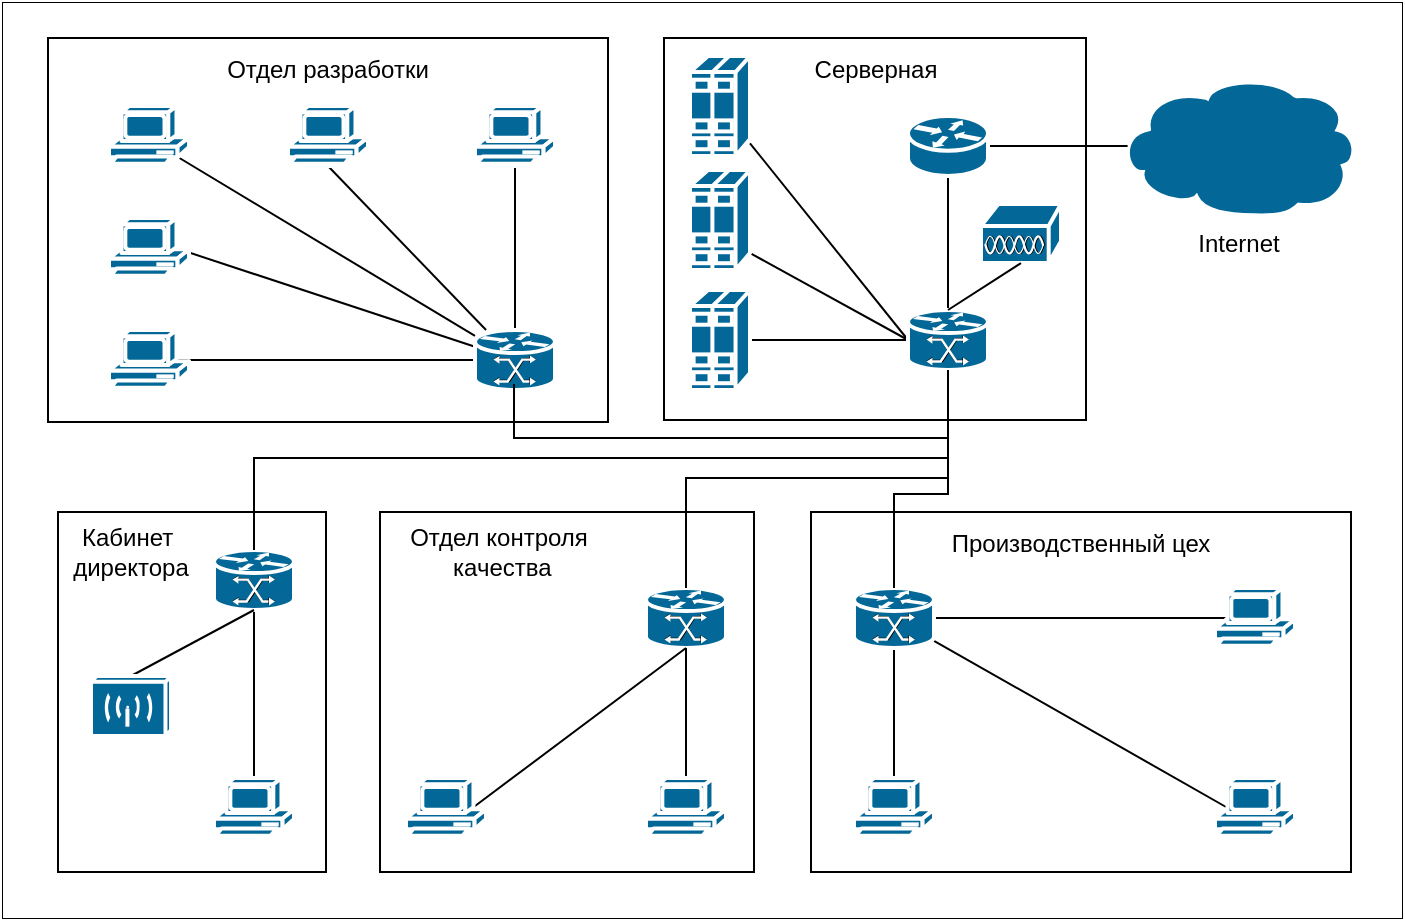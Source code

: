 <mxfile version="24.1.0" type="device">
  <diagram id="HF7SqTQ8aBaUUFUxi_xd" name="Page-1">
    <mxGraphModel dx="1042" dy="577" grid="0" gridSize="10" guides="1" tooltips="1" connect="1" arrows="1" fold="1" page="1" pageScale="1" pageWidth="827" pageHeight="1169" math="0" shadow="0">
      <root>
        <mxCell id="0" />
        <mxCell id="1" parent="0" />
        <mxCell id="i2P3ycoxlY-Xzl-sgAof-50" value="" style="rounded=0;whiteSpace=wrap;html=1;fillColor=none;strokeWidth=0.5;" parent="1" vertex="1">
          <mxGeometry x="400" y="40" width="700" height="458" as="geometry" />
        </mxCell>
        <mxCell id="gxEx5o5sEyBMET8zb0sG-4" value="" style="rounded=0;whiteSpace=wrap;html=1;fillColor=none;" parent="1" vertex="1">
          <mxGeometry x="428" y="295" width="134" height="180" as="geometry" />
        </mxCell>
        <mxCell id="gxEx5o5sEyBMET8zb0sG-5" value="" style="rounded=0;whiteSpace=wrap;html=1;fillColor=none;" parent="1" vertex="1">
          <mxGeometry x="423" y="58" width="280" height="192" as="geometry" />
        </mxCell>
        <mxCell id="gxEx5o5sEyBMET8zb0sG-6" value="" style="rounded=0;whiteSpace=wrap;html=1;fillColor=none;" parent="1" vertex="1">
          <mxGeometry x="589" y="295" width="187" height="180" as="geometry" />
        </mxCell>
        <mxCell id="gxEx5o5sEyBMET8zb0sG-8" value="" style="rounded=0;whiteSpace=wrap;html=1;fillColor=none;" parent="1" vertex="1">
          <mxGeometry x="804.5" y="295" width="270" height="180" as="geometry" />
        </mxCell>
        <mxCell id="Xlnorzk0uKCeysCiHdv6-1" value="Internet" style="shape=mxgraph.cisco.storage.cloud;sketch=0;html=1;pointerEvents=1;dashed=0;fillColor=#036897;strokeColor=#ffffff;strokeWidth=2;verticalLabelPosition=bottom;verticalAlign=top;align=center;outlineConnect=0;" parent="1" vertex="1">
          <mxGeometry x="958" y="77" width="120" height="70" as="geometry" />
        </mxCell>
        <mxCell id="i2P3ycoxlY-Xzl-sgAof-6" style="rounded=0;orthogonalLoop=1;jettySize=auto;html=1;entryX=0.04;entryY=0.5;entryDx=0;entryDy=0;entryPerimeter=0;endArrow=none;endFill=0;exitX=1;exitY=0.5;exitDx=0;exitDy=0;exitPerimeter=0;" parent="1" target="Xlnorzk0uKCeysCiHdv6-1" edge="1" source="HnOdq7Inpe0vzzXAogG3-2">
          <mxGeometry relative="1" as="geometry">
            <mxPoint x="194" y="473" as="sourcePoint" />
          </mxGeometry>
        </mxCell>
        <mxCell id="i2P3ycoxlY-Xzl-sgAof-41" style="edgeStyle=none;rounded=0;orthogonalLoop=1;jettySize=auto;html=1;entryX=0.5;entryY=0;entryDx=0;entryDy=0;entryPerimeter=0;endArrow=none;endFill=0;startSize=16;exitX=0.5;exitY=1;exitDx=0;exitDy=0;exitPerimeter=0;" parent="1" source="Xlnorzk0uKCeysCiHdv6-8" target="Xlnorzk0uKCeysCiHdv6-16" edge="1">
          <mxGeometry relative="1" as="geometry" />
        </mxCell>
        <mxCell id="Xlnorzk0uKCeysCiHdv6-8" value="" style="shape=mxgraph.cisco.switches.mgx_8000_multiservice_switch;sketch=0;html=1;pointerEvents=1;dashed=0;fillColor=#036897;strokeColor=#ffffff;strokeWidth=2;verticalLabelPosition=bottom;verticalAlign=top;align=center;outlineConnect=0;" parent="1" vertex="1">
          <mxGeometry x="506" y="314" width="40" height="30" as="geometry" />
        </mxCell>
        <mxCell id="i2P3ycoxlY-Xzl-sgAof-23" style="edgeStyle=none;rounded=0;orthogonalLoop=1;jettySize=auto;html=1;entryX=0.83;entryY=0.5;entryDx=0;entryDy=0;entryPerimeter=0;endArrow=none;endFill=0;startSize=16;" parent="1" source="Xlnorzk0uKCeysCiHdv6-9" target="Xlnorzk0uKCeysCiHdv6-19" edge="1">
          <mxGeometry relative="1" as="geometry" />
        </mxCell>
        <mxCell id="i2P3ycoxlY-Xzl-sgAof-24" style="edgeStyle=none;rounded=0;orthogonalLoop=1;jettySize=auto;html=1;entryX=0.83;entryY=0.5;entryDx=0;entryDy=0;entryPerimeter=0;endArrow=none;endFill=0;startSize=16;" parent="1" source="Xlnorzk0uKCeysCiHdv6-9" target="Xlnorzk0uKCeysCiHdv6-18" edge="1">
          <mxGeometry relative="1" as="geometry" />
        </mxCell>
        <mxCell id="i2P3ycoxlY-Xzl-sgAof-25" style="edgeStyle=none;rounded=0;orthogonalLoop=1;jettySize=auto;html=1;entryX=0.86;entryY=0.85;entryDx=0;entryDy=0;entryPerimeter=0;endArrow=none;endFill=0;startSize=16;" parent="1" source="Xlnorzk0uKCeysCiHdv6-9" target="Xlnorzk0uKCeysCiHdv6-20" edge="1">
          <mxGeometry relative="1" as="geometry" />
        </mxCell>
        <mxCell id="i2P3ycoxlY-Xzl-sgAof-26" style="edgeStyle=none;rounded=0;orthogonalLoop=1;jettySize=auto;html=1;entryX=0.5;entryY=1;entryDx=0;entryDy=0;entryPerimeter=0;endArrow=none;endFill=0;startSize=16;" parent="1" source="Xlnorzk0uKCeysCiHdv6-9" target="Xlnorzk0uKCeysCiHdv6-21" edge="1">
          <mxGeometry relative="1" as="geometry" />
        </mxCell>
        <mxCell id="i2P3ycoxlY-Xzl-sgAof-27" style="edgeStyle=none;rounded=0;orthogonalLoop=1;jettySize=auto;html=1;entryX=0.5;entryY=1;entryDx=0;entryDy=0;entryPerimeter=0;endArrow=none;endFill=0;startSize=16;" parent="1" source="Xlnorzk0uKCeysCiHdv6-9" target="Xlnorzk0uKCeysCiHdv6-14" edge="1">
          <mxGeometry relative="1" as="geometry" />
        </mxCell>
        <mxCell id="Xlnorzk0uKCeysCiHdv6-9" value="" style="shape=mxgraph.cisco.switches.mgx_8000_multiservice_switch;sketch=0;html=1;pointerEvents=1;dashed=0;fillColor=#036897;strokeColor=#ffffff;strokeWidth=2;verticalLabelPosition=bottom;verticalAlign=top;align=center;outlineConnect=0;" parent="1" vertex="1">
          <mxGeometry x="636.5" y="204" width="40" height="30" as="geometry" />
        </mxCell>
        <mxCell id="i2P3ycoxlY-Xzl-sgAof-30" style="edgeStyle=none;rounded=0;orthogonalLoop=1;jettySize=auto;html=1;entryX=0.16;entryY=0.5;entryDx=0;entryDy=0;entryPerimeter=0;endArrow=none;endFill=0;startSize=16;" parent="1" source="Xlnorzk0uKCeysCiHdv6-10" target="Xlnorzk0uKCeysCiHdv6-22" edge="1">
          <mxGeometry relative="1" as="geometry" />
        </mxCell>
        <mxCell id="i2P3ycoxlY-Xzl-sgAof-31" style="edgeStyle=none;rounded=0;orthogonalLoop=1;jettySize=auto;html=1;entryX=0.16;entryY=0.5;entryDx=0;entryDy=0;entryPerimeter=0;endArrow=none;endFill=0;startSize=16;" parent="1" source="Xlnorzk0uKCeysCiHdv6-10" target="Xlnorzk0uKCeysCiHdv6-23" edge="1">
          <mxGeometry relative="1" as="geometry" />
        </mxCell>
        <mxCell id="i2P3ycoxlY-Xzl-sgAof-33" style="edgeStyle=none;rounded=0;orthogonalLoop=1;jettySize=auto;html=1;entryX=0.5;entryY=0;entryDx=0;entryDy=0;entryPerimeter=0;endArrow=none;endFill=0;startSize=16;" parent="1" source="Xlnorzk0uKCeysCiHdv6-10" target="Xlnorzk0uKCeysCiHdv6-24" edge="1">
          <mxGeometry relative="1" as="geometry" />
        </mxCell>
        <mxCell id="Xlnorzk0uKCeysCiHdv6-10" value="" style="shape=mxgraph.cisco.switches.mgx_8000_multiservice_switch;sketch=0;html=1;pointerEvents=1;dashed=0;fillColor=#036897;strokeColor=#ffffff;strokeWidth=2;verticalLabelPosition=bottom;verticalAlign=top;align=center;outlineConnect=0;" parent="1" vertex="1">
          <mxGeometry x="826" y="333" width="40" height="30" as="geometry" />
        </mxCell>
        <mxCell id="i2P3ycoxlY-Xzl-sgAof-44" style="edgeStyle=orthogonalEdgeStyle;rounded=0;orthogonalLoop=1;jettySize=auto;html=1;entryX=0.5;entryY=1;entryDx=0;entryDy=0;endArrow=none;endFill=0;startSize=16;exitX=0.5;exitY=0;exitDx=0;exitDy=0;exitPerimeter=0;entryPerimeter=0;" parent="1" source="Xlnorzk0uKCeysCiHdv6-8" edge="1">
          <mxGeometry relative="1" as="geometry">
            <mxPoint x="533" y="314" as="sourcePoint" />
            <mxPoint x="878.0" y="224" as="targetPoint" />
            <Array as="points">
              <mxPoint x="526" y="268" />
              <mxPoint x="873" y="268" />
              <mxPoint x="873" y="224" />
            </Array>
          </mxGeometry>
        </mxCell>
        <mxCell id="Xlnorzk0uKCeysCiHdv6-11" value="" style="shape=mxgraph.cisco.switches.mgx_8000_multiservice_switch;sketch=0;html=1;pointerEvents=1;dashed=0;fillColor=#036897;strokeColor=#ffffff;strokeWidth=2;verticalLabelPosition=bottom;verticalAlign=top;align=center;outlineConnect=0;" parent="1" vertex="1">
          <mxGeometry x="722" y="333" width="40" height="30" as="geometry" />
        </mxCell>
        <mxCell id="i2P3ycoxlY-Xzl-sgAof-47" style="edgeStyle=none;rounded=0;orthogonalLoop=1;jettySize=auto;html=1;entryX=0.83;entryY=0.5;entryDx=0;entryDy=0;entryPerimeter=0;endArrow=none;endFill=0;startSize=16;exitX=0.5;exitY=1;exitDx=0;exitDy=0;exitPerimeter=0;" parent="1" source="Xlnorzk0uKCeysCiHdv6-11" target="Xlnorzk0uKCeysCiHdv6-15" edge="1">
          <mxGeometry relative="1" as="geometry" />
        </mxCell>
        <mxCell id="Xlnorzk0uKCeysCiHdv6-14" value="" style="shape=mxgraph.cisco.computers_and_peripherals.pc;sketch=0;html=1;pointerEvents=1;dashed=0;fillColor=#036897;strokeColor=#ffffff;strokeWidth=2;verticalLabelPosition=bottom;verticalAlign=top;align=center;outlineConnect=0;" parent="1" vertex="1">
          <mxGeometry x="636.5" y="92" width="40" height="30" as="geometry" />
        </mxCell>
        <mxCell id="Xlnorzk0uKCeysCiHdv6-15" value="" style="shape=mxgraph.cisco.computers_and_peripherals.pc;sketch=0;html=1;pointerEvents=1;dashed=0;fillColor=#036897;strokeColor=#ffffff;strokeWidth=2;verticalLabelPosition=bottom;verticalAlign=top;align=center;outlineConnect=0;" parent="1" vertex="1">
          <mxGeometry x="602" y="428" width="40" height="30" as="geometry" />
        </mxCell>
        <mxCell id="Xlnorzk0uKCeysCiHdv6-16" value="" style="shape=mxgraph.cisco.computers_and_peripherals.pc;sketch=0;html=1;pointerEvents=1;dashed=0;fillColor=#036897;strokeColor=#ffffff;strokeWidth=2;verticalLabelPosition=bottom;verticalAlign=top;align=center;outlineConnect=0;" parent="1" vertex="1">
          <mxGeometry x="506" y="428" width="40" height="30" as="geometry" />
        </mxCell>
        <mxCell id="Xlnorzk0uKCeysCiHdv6-18" value="" style="shape=mxgraph.cisco.computers_and_peripherals.pc;sketch=0;html=1;pointerEvents=1;dashed=0;fillColor=#036897;strokeColor=#ffffff;strokeWidth=2;verticalLabelPosition=bottom;verticalAlign=top;align=center;outlineConnect=0;" parent="1" vertex="1">
          <mxGeometry x="453.5" y="148" width="40" height="30" as="geometry" />
        </mxCell>
        <mxCell id="Xlnorzk0uKCeysCiHdv6-19" value="" style="shape=mxgraph.cisco.computers_and_peripherals.pc;sketch=0;html=1;pointerEvents=1;dashed=0;fillColor=#036897;strokeColor=#ffffff;strokeWidth=2;verticalLabelPosition=bottom;verticalAlign=top;align=center;outlineConnect=0;" parent="1" vertex="1">
          <mxGeometry x="453.5" y="204" width="40" height="30" as="geometry" />
        </mxCell>
        <mxCell id="Xlnorzk0uKCeysCiHdv6-20" value="" style="shape=mxgraph.cisco.computers_and_peripherals.pc;sketch=0;html=1;pointerEvents=1;dashed=0;fillColor=#036897;strokeColor=#ffffff;strokeWidth=2;verticalLabelPosition=bottom;verticalAlign=top;align=center;outlineConnect=0;" parent="1" vertex="1">
          <mxGeometry x="453.5" y="92" width="40" height="30" as="geometry" />
        </mxCell>
        <mxCell id="Xlnorzk0uKCeysCiHdv6-21" value="" style="shape=mxgraph.cisco.computers_and_peripherals.pc;sketch=0;html=1;pointerEvents=1;dashed=0;fillColor=#036897;strokeColor=#ffffff;strokeWidth=2;verticalLabelPosition=bottom;verticalAlign=top;align=center;outlineConnect=0;" parent="1" vertex="1">
          <mxGeometry x="543" y="92" width="40" height="30" as="geometry" />
        </mxCell>
        <mxCell id="Xlnorzk0uKCeysCiHdv6-22" value="" style="shape=mxgraph.cisco.computers_and_peripherals.pc;sketch=0;html=1;pointerEvents=1;dashed=0;fillColor=#036897;strokeColor=#ffffff;strokeWidth=2;verticalLabelPosition=bottom;verticalAlign=top;align=center;outlineConnect=0;" parent="1" vertex="1">
          <mxGeometry x="1006.5" y="428" width="40" height="30" as="geometry" />
        </mxCell>
        <mxCell id="Xlnorzk0uKCeysCiHdv6-23" value="" style="shape=mxgraph.cisco.computers_and_peripherals.pc;sketch=0;html=1;pointerEvents=1;dashed=0;fillColor=#036897;strokeColor=#ffffff;strokeWidth=2;verticalLabelPosition=bottom;verticalAlign=top;align=center;outlineConnect=0;" parent="1" vertex="1">
          <mxGeometry x="1006.5" y="333" width="40" height="30" as="geometry" />
        </mxCell>
        <mxCell id="Xlnorzk0uKCeysCiHdv6-24" value="" style="shape=mxgraph.cisco.computers_and_peripherals.pc;sketch=0;html=1;pointerEvents=1;dashed=0;fillColor=#036897;strokeColor=#ffffff;strokeWidth=2;verticalLabelPosition=bottom;verticalAlign=top;align=center;outlineConnect=0;" parent="1" vertex="1">
          <mxGeometry x="826" y="428" width="40" height="30" as="geometry" />
        </mxCell>
        <mxCell id="i2P3ycoxlY-Xzl-sgAof-1" value="Кабинет&amp;nbsp;&lt;div&gt;директора&lt;/div&gt;" style="text;html=1;strokeColor=none;fillColor=none;align=center;verticalAlign=middle;whiteSpace=wrap;rounded=0;" parent="1" vertex="1">
          <mxGeometry x="428" y="305" width="73" height="20" as="geometry" />
        </mxCell>
        <mxCell id="i2P3ycoxlY-Xzl-sgAof-2" value="Отдел контроля&lt;br&gt;&amp;nbsp;качества" style="text;html=1;strokeColor=none;fillColor=none;align=center;verticalAlign=middle;whiteSpace=wrap;rounded=0;" parent="1" vertex="1">
          <mxGeometry x="602" y="305" width="93" height="20" as="geometry" />
        </mxCell>
        <mxCell id="i2P3ycoxlY-Xzl-sgAof-4" value="Отдел разработки" style="text;html=1;strokeColor=none;fillColor=none;align=center;verticalAlign=middle;whiteSpace=wrap;rounded=0;" parent="1" vertex="1">
          <mxGeometry x="503" y="64" width="120" height="20" as="geometry" />
        </mxCell>
        <mxCell id="i2P3ycoxlY-Xzl-sgAof-5" value="Производственный цех" style="text;html=1;strokeColor=none;fillColor=none;align=center;verticalAlign=middle;whiteSpace=wrap;rounded=0;" parent="1" vertex="1">
          <mxGeometry x="866" y="301" width="147" height="20" as="geometry" />
        </mxCell>
        <mxCell id="0tOz5anrtfCMkOrBPEIR-2" style="edgeStyle=none;rounded=0;orthogonalLoop=1;jettySize=auto;html=1;endArrow=none;endFill=0;startSize=16;exitX=0.5;exitY=1;exitDx=0;exitDy=0;exitPerimeter=0;entryX=0.5;entryY=0;entryDx=0;entryDy=0;entryPerimeter=0;" edge="1" parent="1" source="Xlnorzk0uKCeysCiHdv6-11" target="0tOz5anrtfCMkOrBPEIR-3">
          <mxGeometry relative="1" as="geometry">
            <mxPoint x="650" y="330" as="sourcePoint" />
            <mxPoint x="593" y="351" as="targetPoint" />
          </mxGeometry>
        </mxCell>
        <mxCell id="0tOz5anrtfCMkOrBPEIR-3" value="" style="shape=mxgraph.cisco.computers_and_peripherals.pc;sketch=0;html=1;pointerEvents=1;dashed=0;fillColor=#036897;strokeColor=#ffffff;strokeWidth=2;verticalLabelPosition=bottom;verticalAlign=top;align=center;outlineConnect=0;" vertex="1" parent="1">
          <mxGeometry x="722" y="428" width="40" height="30" as="geometry" />
        </mxCell>
        <mxCell id="0tOz5anrtfCMkOrBPEIR-5" value="" style="group" vertex="1" connectable="0" parent="1">
          <mxGeometry x="731" y="58" width="220" height="191" as="geometry" />
        </mxCell>
        <mxCell id="gxEx5o5sEyBMET8zb0sG-7" value="" style="rounded=0;whiteSpace=wrap;html=1;fillColor=none;" parent="0tOz5anrtfCMkOrBPEIR-5" vertex="1">
          <mxGeometry width="211" height="191" as="geometry" />
        </mxCell>
        <mxCell id="i2P3ycoxlY-Xzl-sgAof-10" style="edgeStyle=none;rounded=0;orthogonalLoop=1;jettySize=auto;html=1;entryX=0;entryY=0.5;entryDx=0;entryDy=0;entryPerimeter=0;endArrow=none;endFill=0;" parent="0tOz5anrtfCMkOrBPEIR-5" source="Xlnorzk0uKCeysCiHdv6-2" target="Xlnorzk0uKCeysCiHdv6-7" edge="1">
          <mxGeometry relative="1" as="geometry" />
        </mxCell>
        <mxCell id="Xlnorzk0uKCeysCiHdv6-2" value="" style="shape=mxgraph.cisco.servers.standard_host;sketch=0;html=1;pointerEvents=1;dashed=0;fillColor=#036897;strokeColor=#ffffff;strokeWidth=2;verticalLabelPosition=bottom;verticalAlign=top;align=center;outlineConnect=0;" parent="0tOz5anrtfCMkOrBPEIR-5" vertex="1">
          <mxGeometry x="13" y="9" width="30" height="50" as="geometry" />
        </mxCell>
        <mxCell id="i2P3ycoxlY-Xzl-sgAof-11" value="" style="edgeStyle=none;rounded=0;orthogonalLoop=1;jettySize=auto;html=1;endArrow=none;endFill=0;entryX=0;entryY=0.5;entryDx=0;entryDy=0;entryPerimeter=0;exitX=0;exitY=0.5;exitDx=0;exitDy=0;exitPerimeter=0;" parent="0tOz5anrtfCMkOrBPEIR-5" source="Xlnorzk0uKCeysCiHdv6-3" target="Xlnorzk0uKCeysCiHdv6-7" edge="1">
          <mxGeometry relative="1" as="geometry" />
        </mxCell>
        <mxCell id="Xlnorzk0uKCeysCiHdv6-3" value="" style="shape=mxgraph.cisco.servers.standard_host;sketch=0;html=1;pointerEvents=1;dashed=0;fillColor=#036897;strokeColor=#ffffff;strokeWidth=2;verticalLabelPosition=bottom;verticalAlign=top;align=center;outlineConnect=0;" parent="0tOz5anrtfCMkOrBPEIR-5" vertex="1">
          <mxGeometry x="13" y="66" width="30" height="50" as="geometry" />
        </mxCell>
        <mxCell id="i2P3ycoxlY-Xzl-sgAof-13" style="edgeStyle=none;rounded=0;orthogonalLoop=1;jettySize=auto;html=1;entryX=0;entryY=0.5;entryDx=0;entryDy=0;entryPerimeter=0;endArrow=none;endFill=0;exitX=0;exitY=0.5;exitDx=0;exitDy=0;exitPerimeter=0;" parent="0tOz5anrtfCMkOrBPEIR-5" source="Xlnorzk0uKCeysCiHdv6-4" target="Xlnorzk0uKCeysCiHdv6-7" edge="1">
          <mxGeometry relative="1" as="geometry" />
        </mxCell>
        <mxCell id="Xlnorzk0uKCeysCiHdv6-4" value="" style="shape=mxgraph.cisco.servers.standard_host;sketch=0;html=1;pointerEvents=1;dashed=0;fillColor=#036897;strokeColor=#ffffff;strokeWidth=2;verticalLabelPosition=bottom;verticalAlign=top;align=center;outlineConnect=0;" parent="0tOz5anrtfCMkOrBPEIR-5" vertex="1">
          <mxGeometry x="13" y="126" width="30" height="50" as="geometry" />
        </mxCell>
        <mxCell id="i2P3ycoxlY-Xzl-sgAof-7" style="edgeStyle=none;rounded=0;orthogonalLoop=1;jettySize=auto;html=1;exitX=0.5;exitY=0;exitDx=0;exitDy=0;exitPerimeter=0;entryX=0.5;entryY=1;entryDx=0;entryDy=0;entryPerimeter=0;endArrow=none;endFill=0;" parent="0tOz5anrtfCMkOrBPEIR-5" target="Xlnorzk0uKCeysCiHdv6-7" edge="1" source="HnOdq7Inpe0vzzXAogG3-2">
          <mxGeometry relative="1" as="geometry">
            <mxPoint x="62" y="163" as="sourcePoint" />
          </mxGeometry>
        </mxCell>
        <mxCell id="Xlnorzk0uKCeysCiHdv6-7" value="" style="shape=mxgraph.cisco.switches.mgx_8000_multiservice_switch;sketch=0;html=1;pointerEvents=1;dashed=0;fillColor=#036897;strokeColor=#ffffff;strokeWidth=2;verticalLabelPosition=bottom;verticalAlign=top;align=center;outlineConnect=0;" parent="0tOz5anrtfCMkOrBPEIR-5" vertex="1">
          <mxGeometry x="122" y="136" width="40" height="30" as="geometry" />
        </mxCell>
        <mxCell id="i2P3ycoxlY-Xzl-sgAof-3" value="Серверная" style="text;html=1;strokeColor=none;fillColor=none;align=center;verticalAlign=middle;whiteSpace=wrap;rounded=0;" parent="0tOz5anrtfCMkOrBPEIR-5" vertex="1">
          <mxGeometry x="52.5" y="6" width="106" height="20" as="geometry" />
        </mxCell>
        <mxCell id="HnOdq7Inpe0vzzXAogG3-2" value="&lt;span style=&quot;color: rgba(0, 0, 0, 0); font-family: monospace; font-size: 0px; text-align: start;&quot;&gt;%3CmxGraphModel%3E%3Croot%3E%3CmxCell%20id%3D%220%22%2F%3E%3CmxCell%20id%3D%221%22%20parent%3D%220%22%2F%3E%3CmxCell%20id%3D%222%22%20value%3D%22%22%20style%3D%22shape%3Dmxgraph.cisco.storage.relational_database%3Bsketch%3D0%3Bhtml%3D1%3BpointerEvents%3D1%3Bdashed%3D0%3BfillColor%3D%23036897%3BstrokeColor%3D%23ffffff%3BstrokeWidth%3D2%3BverticalLabelPosition%3Dbottom%3BverticalAlign%3Dtop%3Balign%3Dcenter%3BoutlineConnect%3D0%3B%22%20vertex%3D%221%22%20parent%3D%221%22%3E%3CmxGeometry%20x%3D%22113%22%20y%3D%22460%22%20width%3D%2240%22%20height%3D%2230%22%20as%3D%22geometry%22%2F%3E%3C%2FmxCell%3E%3C%2Froot%3E%3C%2FmxGraphModel%3E&lt;/span&gt;&lt;span style=&quot;color: rgba(0, 0, 0, 0); font-family: monospace; font-size: 0px; text-align: start;&quot;&gt;%3CmxGraphModel%3E%3Croot%3E%3CmxCell%20id%3D%220%22%2F%3E%3CmxCell%20id%3D%221%22%20parent%3D%220%22%2F%3E%3CmxCell%20id%3D%222%22%20value%3D%22%22%20style%3D%22shape%3Dmxgraph.cisco.storage.relational_database%3Bsketch%3D0%3Bhtml%3D1%3BpointerEvents%3D1%3Bdashed%3D0%3BfillColor%3D%23036897%3BstrokeColor%3D%23ffffff%3BstrokeWidth%3D2%3BverticalLabelPosition%3Dbottom%3BverticalAlign%3Dtop%3Balign%3Dcenter%3BoutlineConnect%3D0%3B%22%20vertex%3D%221%22%20parent%3D%221%22%3E%3CmxGeometry%20x%3D%22113%22%20y%3D%22460%22%20width%3D%2240%22%20height%3D%2230%22%20as%3D%22geometry%22%2F%3E%3C%2FmxCell%3E%3C%2Froot%3E%3C%2FmxGraphModel%3E&lt;/span&gt;" style="shape=mxgraph.cisco.routers.router;sketch=0;html=1;pointerEvents=1;dashed=0;fillColor=#036897;strokeColor=#ffffff;strokeWidth=2;verticalLabelPosition=bottom;verticalAlign=top;align=center;outlineConnect=0;" parent="0tOz5anrtfCMkOrBPEIR-5" vertex="1">
          <mxGeometry x="122" y="39" width="40" height="30" as="geometry" />
        </mxCell>
        <mxCell id="0tOz5anrtfCMkOrBPEIR-21" value="" style="shape=mxgraph.cisco.misc.access_point;sketch=0;html=1;pointerEvents=1;dashed=0;fillColor=#036897;strokeColor=#ffffff;strokeWidth=2;verticalLabelPosition=bottom;verticalAlign=top;align=center;outlineConnect=0;" vertex="1" parent="0tOz5anrtfCMkOrBPEIR-5">
          <mxGeometry x="158.5" y="83" width="40" height="30" as="geometry" />
        </mxCell>
        <mxCell id="0tOz5anrtfCMkOrBPEIR-24" style="edgeStyle=none;rounded=0;orthogonalLoop=1;jettySize=auto;html=1;exitX=0.5;exitY=0.985;exitDx=0;exitDy=0;exitPerimeter=0;entryX=0.5;entryY=0;entryDx=0;entryDy=0;entryPerimeter=0;endArrow=none;endFill=0;" edge="1" parent="0tOz5anrtfCMkOrBPEIR-5" source="0tOz5anrtfCMkOrBPEIR-21" target="Xlnorzk0uKCeysCiHdv6-7">
          <mxGeometry relative="1" as="geometry">
            <mxPoint x="152" y="39" as="sourcePoint" />
            <mxPoint x="152" y="176" as="targetPoint" />
          </mxGeometry>
        </mxCell>
        <mxCell id="0tOz5anrtfCMkOrBPEIR-9" value="" style="endArrow=none;html=1;rounded=0;edgeStyle=orthogonalEdgeStyle;exitX=0.5;exitY=1;exitDx=0;exitDy=0;exitPerimeter=0;entryX=0.5;entryY=1;entryDx=0;entryDy=0;entryPerimeter=0;" edge="1" parent="1" target="Xlnorzk0uKCeysCiHdv6-7">
          <mxGeometry width="50" height="50" relative="1" as="geometry">
            <mxPoint x="656.01" y="231" as="sourcePoint" />
            <mxPoint x="872.51" y="221" as="targetPoint" />
            <Array as="points">
              <mxPoint x="656" y="258" />
              <mxPoint x="873" y="258" />
            </Array>
          </mxGeometry>
        </mxCell>
        <mxCell id="0tOz5anrtfCMkOrBPEIR-13" style="edgeStyle=orthogonalEdgeStyle;rounded=0;orthogonalLoop=1;jettySize=auto;html=1;entryX=0.5;entryY=1;entryDx=0;entryDy=0;endArrow=none;endFill=0;startSize=16;exitX=0.5;exitY=0;exitDx=0;exitDy=0;exitPerimeter=0;entryPerimeter=0;" edge="1" parent="1" source="Xlnorzk0uKCeysCiHdv6-10" target="Xlnorzk0uKCeysCiHdv6-7">
          <mxGeometry relative="1" as="geometry">
            <mxPoint x="733" y="343" as="sourcePoint" />
            <mxPoint x="883" y="234" as="targetPoint" />
            <Array as="points">
              <mxPoint x="846" y="286" />
              <mxPoint x="873" y="286" />
            </Array>
          </mxGeometry>
        </mxCell>
        <mxCell id="0tOz5anrtfCMkOrBPEIR-16" style="edgeStyle=orthogonalEdgeStyle;rounded=0;orthogonalLoop=1;jettySize=auto;html=1;entryX=0.5;entryY=1;entryDx=0;entryDy=0;endArrow=none;endFill=0;startSize=16;exitX=0.5;exitY=0;exitDx=0;exitDy=0;exitPerimeter=0;entryPerimeter=0;" edge="1" parent="1" source="Xlnorzk0uKCeysCiHdv6-11" target="Xlnorzk0uKCeysCiHdv6-7">
          <mxGeometry relative="1" as="geometry">
            <mxPoint x="752" y="343" as="sourcePoint" />
            <mxPoint x="883" y="234" as="targetPoint" />
            <Array as="points">
              <mxPoint x="742" y="278" />
              <mxPoint x="873" y="278" />
            </Array>
          </mxGeometry>
        </mxCell>
        <mxCell id="0tOz5anrtfCMkOrBPEIR-17" style="rounded=0;orthogonalLoop=1;jettySize=auto;html=1;endArrow=none;endFill=0;exitX=0.5;exitY=1;exitDx=0;exitDy=0;exitPerimeter=0;entryX=0.5;entryY=0;entryDx=0;entryDy=0;entryPerimeter=0;" edge="1" parent="1" source="Xlnorzk0uKCeysCiHdv6-8" target="0tOz5anrtfCMkOrBPEIR-18">
          <mxGeometry relative="1" as="geometry">
            <mxPoint x="462.115" y="382" as="targetPoint" />
            <mxPoint x="480" y="404" as="sourcePoint" />
          </mxGeometry>
        </mxCell>
        <mxCell id="0tOz5anrtfCMkOrBPEIR-18" value="" style="shape=mxgraph.cisco.wireless.wireless_transport;sketch=0;html=1;pointerEvents=1;dashed=0;fillColor=#036897;strokeColor=#ffffff;strokeWidth=2;verticalLabelPosition=bottom;verticalAlign=top;align=center;outlineConnect=0;" vertex="1" parent="1">
          <mxGeometry x="444.5" y="377" width="40" height="30" as="geometry" />
        </mxCell>
      </root>
    </mxGraphModel>
  </diagram>
</mxfile>
